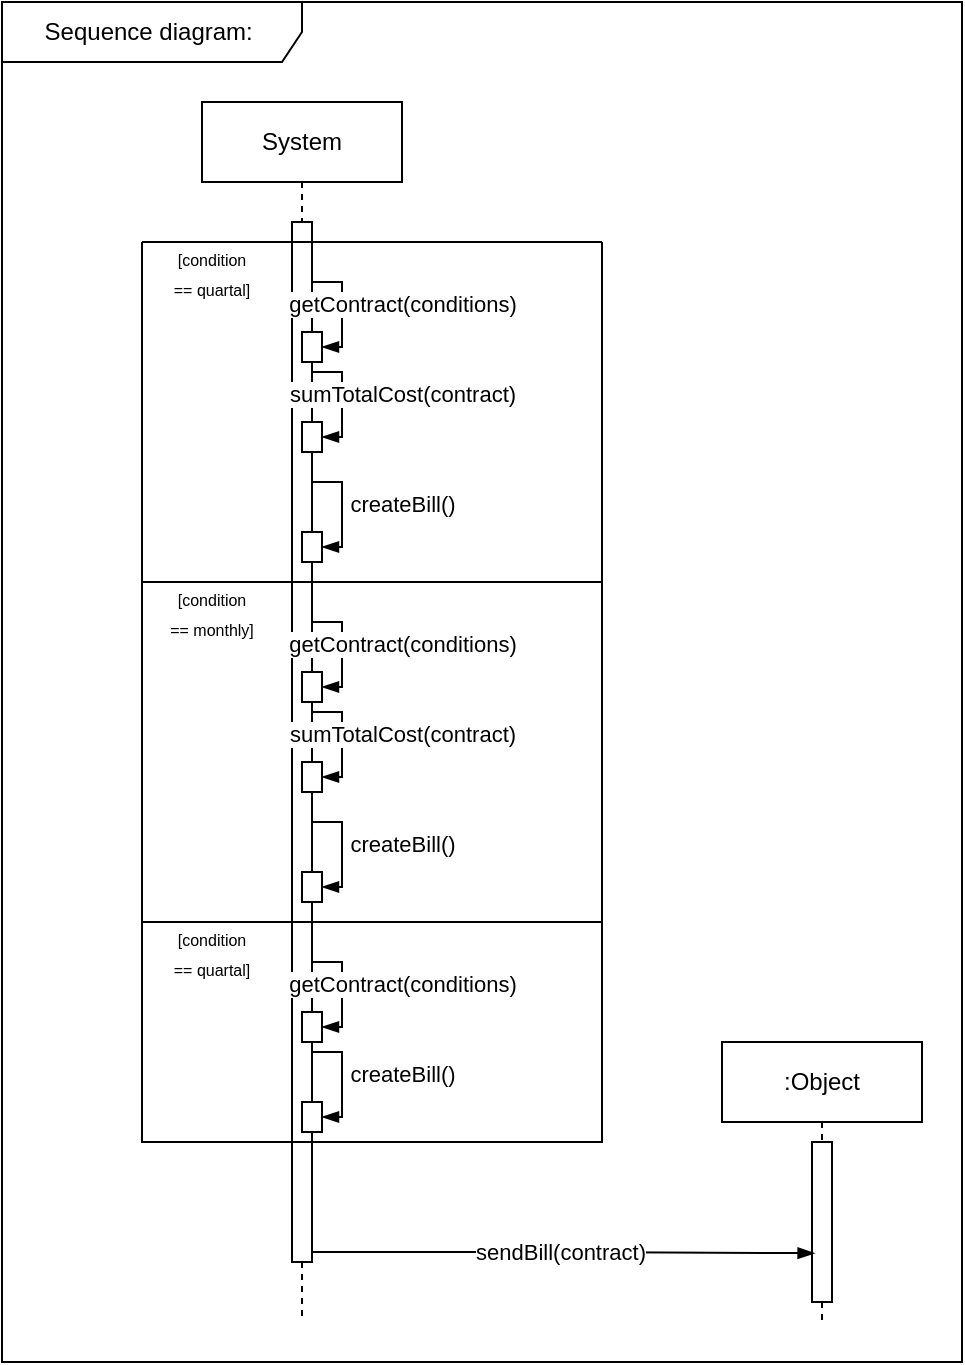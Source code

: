 <mxfile version="26.0.4">
  <diagram name="Seite-1" id="IvZ07Cls8janpTt7PAAK">
    <mxGraphModel dx="1728" dy="1012" grid="1" gridSize="10" guides="1" tooltips="1" connect="1" arrows="1" fold="1" page="1" pageScale="1" pageWidth="827" pageHeight="1169" math="0" shadow="0">
      <root>
        <mxCell id="0" />
        <mxCell id="1" parent="0" />
        <mxCell id="-5ne209eoDvIgAR0qHDM-1" value="System" style="shape=umlLifeline;perimeter=lifelinePerimeter;whiteSpace=wrap;html=1;container=1;dropTarget=0;collapsible=0;recursiveResize=0;outlineConnect=0;portConstraint=eastwest;newEdgeStyle={&quot;curved&quot;:0,&quot;rounded&quot;:0};" vertex="1" parent="1">
          <mxGeometry x="210" y="430" width="100" height="610" as="geometry" />
        </mxCell>
        <mxCell id="-5ne209eoDvIgAR0qHDM-2" value="Sequence diagram:&amp;nbsp;" style="shape=umlFrame;whiteSpace=wrap;html=1;pointerEvents=0;width=150;height=30;" vertex="1" parent="1">
          <mxGeometry x="110" y="380" width="480" height="680" as="geometry" />
        </mxCell>
        <mxCell id="-5ne209eoDvIgAR0qHDM-3" value="" style="html=1;points=[[0,0,0,0,5],[0,1,0,0,-5],[1,0,0,0,5],[1,1,0,0,-5]];perimeter=orthogonalPerimeter;outlineConnect=0;targetShapes=umlLifeline;portConstraint=eastwest;newEdgeStyle={&quot;curved&quot;:0,&quot;rounded&quot;:0};" vertex="1" parent="1">
          <mxGeometry x="255" y="490" width="10" height="520" as="geometry" />
        </mxCell>
        <mxCell id="-5ne209eoDvIgAR0qHDM-7" value="" style="swimlane;startSize=0;" vertex="1" parent="1">
          <mxGeometry x="180" y="500" width="230" height="170" as="geometry" />
        </mxCell>
        <mxCell id="-5ne209eoDvIgAR0qHDM-4" value="" style="html=1;points=[[0,0,0,0,5],[0,1,0,0,-5],[1,0,0,0,5],[1,1,0,0,-5]];perimeter=orthogonalPerimeter;outlineConnect=0;targetShapes=umlLifeline;portConstraint=eastwest;newEdgeStyle={&quot;curved&quot;:0,&quot;rounded&quot;:0};" vertex="1" parent="-5ne209eoDvIgAR0qHDM-7">
          <mxGeometry x="80" y="45" width="10" height="15" as="geometry" />
        </mxCell>
        <mxCell id="-5ne209eoDvIgAR0qHDM-5" value="" style="edgeStyle=elbowEdgeStyle;fontSize=12;html=1;endArrow=blockThin;endFill=1;rounded=0;exitX=1;exitY=0;exitDx=0;exitDy=5;exitPerimeter=0;" edge="1" parent="-5ne209eoDvIgAR0qHDM-7" target="-5ne209eoDvIgAR0qHDM-4">
          <mxGeometry width="160" relative="1" as="geometry">
            <mxPoint x="85" y="20" as="sourcePoint" />
            <mxPoint x="109.997" y="85" as="targetPoint" />
            <Array as="points">
              <mxPoint x="100" y="35" />
            </Array>
          </mxGeometry>
        </mxCell>
        <mxCell id="-5ne209eoDvIgAR0qHDM-9" value="getContract(conditions)" style="edgeLabel;html=1;align=center;verticalAlign=middle;resizable=0;points=[];" vertex="1" connectable="0" parent="-5ne209eoDvIgAR0qHDM-5">
          <mxGeometry x="-0.096" relative="1" as="geometry">
            <mxPoint x="30" as="offset" />
          </mxGeometry>
        </mxCell>
        <mxCell id="-5ne209eoDvIgAR0qHDM-10" value="" style="html=1;points=[[0,0,0,0,5],[0,1,0,0,-5],[1,0,0,0,5],[1,1,0,0,-5]];perimeter=orthogonalPerimeter;outlineConnect=0;targetShapes=umlLifeline;portConstraint=eastwest;newEdgeStyle={&quot;curved&quot;:0,&quot;rounded&quot;:0};" vertex="1" parent="-5ne209eoDvIgAR0qHDM-7">
          <mxGeometry x="80" y="90" width="10" height="15" as="geometry" />
        </mxCell>
        <mxCell id="-5ne209eoDvIgAR0qHDM-11" value="" style="edgeStyle=elbowEdgeStyle;fontSize=12;html=1;endArrow=blockThin;endFill=1;rounded=0;exitX=1;exitY=0;exitDx=0;exitDy=5;exitPerimeter=0;" edge="1" parent="-5ne209eoDvIgAR0qHDM-7" target="-5ne209eoDvIgAR0qHDM-10">
          <mxGeometry width="160" relative="1" as="geometry">
            <mxPoint x="85" y="65" as="sourcePoint" />
            <mxPoint x="109.997" y="130" as="targetPoint" />
            <Array as="points">
              <mxPoint x="100" y="80" />
            </Array>
          </mxGeometry>
        </mxCell>
        <mxCell id="-5ne209eoDvIgAR0qHDM-12" value="sumTotalCost(contract)" style="edgeLabel;html=1;align=center;verticalAlign=middle;resizable=0;points=[];" vertex="1" connectable="0" parent="-5ne209eoDvIgAR0qHDM-11">
          <mxGeometry x="-0.096" relative="1" as="geometry">
            <mxPoint x="30" as="offset" />
          </mxGeometry>
        </mxCell>
        <mxCell id="-5ne209eoDvIgAR0qHDM-13" value="" style="html=1;points=[[0,0,0,0,5],[0,1,0,0,-5],[1,0,0,0,5],[1,1,0,0,-5]];perimeter=orthogonalPerimeter;outlineConnect=0;targetShapes=umlLifeline;portConstraint=eastwest;newEdgeStyle={&quot;curved&quot;:0,&quot;rounded&quot;:0};" vertex="1" parent="-5ne209eoDvIgAR0qHDM-7">
          <mxGeometry x="80" y="145" width="10" height="15" as="geometry" />
        </mxCell>
        <mxCell id="-5ne209eoDvIgAR0qHDM-14" value="" style="edgeStyle=elbowEdgeStyle;fontSize=12;html=1;endArrow=blockThin;endFill=1;rounded=0;exitX=1;exitY=0;exitDx=0;exitDy=5;exitPerimeter=0;" edge="1" parent="-5ne209eoDvIgAR0qHDM-7" target="-5ne209eoDvIgAR0qHDM-13">
          <mxGeometry width="160" relative="1" as="geometry">
            <mxPoint x="85" y="120" as="sourcePoint" />
            <mxPoint x="109.997" y="185" as="targetPoint" />
            <Array as="points">
              <mxPoint x="100" y="135" />
            </Array>
          </mxGeometry>
        </mxCell>
        <mxCell id="-5ne209eoDvIgAR0qHDM-15" value="createBill()" style="edgeLabel;html=1;align=center;verticalAlign=middle;resizable=0;points=[];" vertex="1" connectable="0" parent="-5ne209eoDvIgAR0qHDM-14">
          <mxGeometry x="-0.096" relative="1" as="geometry">
            <mxPoint x="30" as="offset" />
          </mxGeometry>
        </mxCell>
        <mxCell id="-5ne209eoDvIgAR0qHDM-8" value="&lt;font style=&quot;font-size: 8px;&quot;&gt;[condition&lt;br&gt;== quartal]&lt;/font&gt;" style="text;html=1;align=center;verticalAlign=middle;whiteSpace=wrap;rounded=0;" vertex="1" parent="1">
          <mxGeometry x="170" y="500" width="90" height="30" as="geometry" />
        </mxCell>
        <mxCell id="-5ne209eoDvIgAR0qHDM-16" value="" style="swimlane;startSize=0;" vertex="1" parent="1">
          <mxGeometry x="180" y="670" width="230" height="170" as="geometry" />
        </mxCell>
        <mxCell id="-5ne209eoDvIgAR0qHDM-17" value="" style="html=1;points=[[0,0,0,0,5],[0,1,0,0,-5],[1,0,0,0,5],[1,1,0,0,-5]];perimeter=orthogonalPerimeter;outlineConnect=0;targetShapes=umlLifeline;portConstraint=eastwest;newEdgeStyle={&quot;curved&quot;:0,&quot;rounded&quot;:0};" vertex="1" parent="-5ne209eoDvIgAR0qHDM-16">
          <mxGeometry x="80" y="45" width="10" height="15" as="geometry" />
        </mxCell>
        <mxCell id="-5ne209eoDvIgAR0qHDM-18" value="" style="edgeStyle=elbowEdgeStyle;fontSize=12;html=1;endArrow=blockThin;endFill=1;rounded=0;exitX=1;exitY=0;exitDx=0;exitDy=5;exitPerimeter=0;" edge="1" parent="-5ne209eoDvIgAR0qHDM-16" target="-5ne209eoDvIgAR0qHDM-17">
          <mxGeometry width="160" relative="1" as="geometry">
            <mxPoint x="85" y="20" as="sourcePoint" />
            <mxPoint x="109.997" y="85" as="targetPoint" />
            <Array as="points">
              <mxPoint x="100" y="35" />
            </Array>
          </mxGeometry>
        </mxCell>
        <mxCell id="-5ne209eoDvIgAR0qHDM-19" value="getContract(conditions)" style="edgeLabel;html=1;align=center;verticalAlign=middle;resizable=0;points=[];" vertex="1" connectable="0" parent="-5ne209eoDvIgAR0qHDM-18">
          <mxGeometry x="-0.096" relative="1" as="geometry">
            <mxPoint x="30" as="offset" />
          </mxGeometry>
        </mxCell>
        <mxCell id="-5ne209eoDvIgAR0qHDM-20" value="" style="html=1;points=[[0,0,0,0,5],[0,1,0,0,-5],[1,0,0,0,5],[1,1,0,0,-5]];perimeter=orthogonalPerimeter;outlineConnect=0;targetShapes=umlLifeline;portConstraint=eastwest;newEdgeStyle={&quot;curved&quot;:0,&quot;rounded&quot;:0};" vertex="1" parent="-5ne209eoDvIgAR0qHDM-16">
          <mxGeometry x="80" y="90" width="10" height="15" as="geometry" />
        </mxCell>
        <mxCell id="-5ne209eoDvIgAR0qHDM-21" value="" style="edgeStyle=elbowEdgeStyle;fontSize=12;html=1;endArrow=blockThin;endFill=1;rounded=0;exitX=1;exitY=0;exitDx=0;exitDy=5;exitPerimeter=0;" edge="1" parent="-5ne209eoDvIgAR0qHDM-16" target="-5ne209eoDvIgAR0qHDM-20">
          <mxGeometry width="160" relative="1" as="geometry">
            <mxPoint x="85" y="65" as="sourcePoint" />
            <mxPoint x="109.997" y="130" as="targetPoint" />
            <Array as="points">
              <mxPoint x="100" y="80" />
            </Array>
          </mxGeometry>
        </mxCell>
        <mxCell id="-5ne209eoDvIgAR0qHDM-22" value="sumTotalCost(contract)" style="edgeLabel;html=1;align=center;verticalAlign=middle;resizable=0;points=[];" vertex="1" connectable="0" parent="-5ne209eoDvIgAR0qHDM-21">
          <mxGeometry x="-0.096" relative="1" as="geometry">
            <mxPoint x="30" as="offset" />
          </mxGeometry>
        </mxCell>
        <mxCell id="-5ne209eoDvIgAR0qHDM-23" value="" style="html=1;points=[[0,0,0,0,5],[0,1,0,0,-5],[1,0,0,0,5],[1,1,0,0,-5]];perimeter=orthogonalPerimeter;outlineConnect=0;targetShapes=umlLifeline;portConstraint=eastwest;newEdgeStyle={&quot;curved&quot;:0,&quot;rounded&quot;:0};" vertex="1" parent="-5ne209eoDvIgAR0qHDM-16">
          <mxGeometry x="80" y="145" width="10" height="15" as="geometry" />
        </mxCell>
        <mxCell id="-5ne209eoDvIgAR0qHDM-24" value="" style="edgeStyle=elbowEdgeStyle;fontSize=12;html=1;endArrow=blockThin;endFill=1;rounded=0;exitX=1;exitY=0;exitDx=0;exitDy=5;exitPerimeter=0;" edge="1" parent="-5ne209eoDvIgAR0qHDM-16" target="-5ne209eoDvIgAR0qHDM-23">
          <mxGeometry width="160" relative="1" as="geometry">
            <mxPoint x="85" y="120" as="sourcePoint" />
            <mxPoint x="109.997" y="185" as="targetPoint" />
            <Array as="points">
              <mxPoint x="100" y="135" />
            </Array>
          </mxGeometry>
        </mxCell>
        <mxCell id="-5ne209eoDvIgAR0qHDM-25" value="createBill()" style="edgeLabel;html=1;align=center;verticalAlign=middle;resizable=0;points=[];" vertex="1" connectable="0" parent="-5ne209eoDvIgAR0qHDM-24">
          <mxGeometry x="-0.096" relative="1" as="geometry">
            <mxPoint x="30" as="offset" />
          </mxGeometry>
        </mxCell>
        <mxCell id="-5ne209eoDvIgAR0qHDM-26" value="&lt;font style=&quot;font-size: 8px;&quot;&gt;[condition&lt;br&gt;== monthly]&lt;/font&gt;" style="text;html=1;align=center;verticalAlign=middle;whiteSpace=wrap;rounded=0;" vertex="1" parent="1">
          <mxGeometry x="170" y="670" width="90" height="30" as="geometry" />
        </mxCell>
        <mxCell id="-5ne209eoDvIgAR0qHDM-27" value="" style="swimlane;startSize=0;" vertex="1" parent="1">
          <mxGeometry x="180" y="840" width="230" height="110" as="geometry" />
        </mxCell>
        <mxCell id="-5ne209eoDvIgAR0qHDM-28" value="" style="html=1;points=[[0,0,0,0,5],[0,1,0,0,-5],[1,0,0,0,5],[1,1,0,0,-5]];perimeter=orthogonalPerimeter;outlineConnect=0;targetShapes=umlLifeline;portConstraint=eastwest;newEdgeStyle={&quot;curved&quot;:0,&quot;rounded&quot;:0};" vertex="1" parent="-5ne209eoDvIgAR0qHDM-27">
          <mxGeometry x="80" y="45" width="10" height="15" as="geometry" />
        </mxCell>
        <mxCell id="-5ne209eoDvIgAR0qHDM-29" value="" style="edgeStyle=elbowEdgeStyle;fontSize=12;html=1;endArrow=blockThin;endFill=1;rounded=0;exitX=1;exitY=0;exitDx=0;exitDy=5;exitPerimeter=0;" edge="1" parent="-5ne209eoDvIgAR0qHDM-27" target="-5ne209eoDvIgAR0qHDM-28">
          <mxGeometry width="160" relative="1" as="geometry">
            <mxPoint x="85" y="20" as="sourcePoint" />
            <mxPoint x="109.997" y="85" as="targetPoint" />
            <Array as="points">
              <mxPoint x="100" y="35" />
            </Array>
          </mxGeometry>
        </mxCell>
        <mxCell id="-5ne209eoDvIgAR0qHDM-30" value="getContract(conditions)" style="edgeLabel;html=1;align=center;verticalAlign=middle;resizable=0;points=[];" vertex="1" connectable="0" parent="-5ne209eoDvIgAR0qHDM-29">
          <mxGeometry x="-0.096" relative="1" as="geometry">
            <mxPoint x="30" as="offset" />
          </mxGeometry>
        </mxCell>
        <mxCell id="-5ne209eoDvIgAR0qHDM-34" value="" style="html=1;points=[[0,0,0,0,5],[0,1,0,0,-5],[1,0,0,0,5],[1,1,0,0,-5]];perimeter=orthogonalPerimeter;outlineConnect=0;targetShapes=umlLifeline;portConstraint=eastwest;newEdgeStyle={&quot;curved&quot;:0,&quot;rounded&quot;:0};" vertex="1" parent="-5ne209eoDvIgAR0qHDM-27">
          <mxGeometry x="80" y="90" width="10" height="15" as="geometry" />
        </mxCell>
        <mxCell id="-5ne209eoDvIgAR0qHDM-35" value="" style="edgeStyle=elbowEdgeStyle;fontSize=12;html=1;endArrow=blockThin;endFill=1;rounded=0;exitX=1;exitY=0;exitDx=0;exitDy=5;exitPerimeter=0;" edge="1" parent="-5ne209eoDvIgAR0qHDM-27" target="-5ne209eoDvIgAR0qHDM-34">
          <mxGeometry width="160" relative="1" as="geometry">
            <mxPoint x="85" y="65" as="sourcePoint" />
            <mxPoint x="109.997" y="130" as="targetPoint" />
            <Array as="points">
              <mxPoint x="100" y="80" />
            </Array>
          </mxGeometry>
        </mxCell>
        <mxCell id="-5ne209eoDvIgAR0qHDM-36" value="createBill()" style="edgeLabel;html=1;align=center;verticalAlign=middle;resizable=0;points=[];" vertex="1" connectable="0" parent="-5ne209eoDvIgAR0qHDM-35">
          <mxGeometry x="-0.096" relative="1" as="geometry">
            <mxPoint x="30" as="offset" />
          </mxGeometry>
        </mxCell>
        <mxCell id="-5ne209eoDvIgAR0qHDM-37" value="&lt;font style=&quot;font-size: 8px;&quot;&gt;[condition&lt;br&gt;== quartal]&lt;/font&gt;" style="text;html=1;align=center;verticalAlign=middle;whiteSpace=wrap;rounded=0;" vertex="1" parent="1">
          <mxGeometry x="170" y="840" width="90" height="30" as="geometry" />
        </mxCell>
        <mxCell id="-5ne209eoDvIgAR0qHDM-38" value=":Object" style="shape=umlLifeline;perimeter=lifelinePerimeter;whiteSpace=wrap;html=1;container=1;dropTarget=0;collapsible=0;recursiveResize=0;outlineConnect=0;portConstraint=eastwest;newEdgeStyle={&quot;curved&quot;:0,&quot;rounded&quot;:0};" vertex="1" parent="1">
          <mxGeometry x="470" y="900" width="100" height="140" as="geometry" />
        </mxCell>
        <mxCell id="-5ne209eoDvIgAR0qHDM-39" value="" style="html=1;points=[[0,0,0,0,5],[0,1,0,0,-5],[1,0,0,0,5],[1,1,0,0,-5]];perimeter=orthogonalPerimeter;outlineConnect=0;targetShapes=umlLifeline;portConstraint=eastwest;newEdgeStyle={&quot;curved&quot;:0,&quot;rounded&quot;:0};" vertex="1" parent="-5ne209eoDvIgAR0qHDM-38">
          <mxGeometry x="45" y="50" width="10" height="80" as="geometry" />
        </mxCell>
        <mxCell id="-5ne209eoDvIgAR0qHDM-40" value="" style="edgeStyle=elbowEdgeStyle;fontSize=12;html=1;endArrow=blockThin;endFill=1;rounded=0;exitX=1;exitY=1;exitDx=0;exitDy=-5;exitPerimeter=0;entryX=0.129;entryY=0.695;entryDx=0;entryDy=0;entryPerimeter=0;" edge="1" parent="1" source="-5ne209eoDvIgAR0qHDM-3" target="-5ne209eoDvIgAR0qHDM-39">
          <mxGeometry width="160" relative="1" as="geometry">
            <mxPoint x="270" y="1010" as="sourcePoint" />
            <mxPoint x="430" y="1010" as="targetPoint" />
          </mxGeometry>
        </mxCell>
        <mxCell id="-5ne209eoDvIgAR0qHDM-41" value="sendBill(contract)" style="edgeLabel;html=1;align=center;verticalAlign=middle;resizable=0;points=[];" vertex="1" connectable="0" parent="-5ne209eoDvIgAR0qHDM-40">
          <mxGeometry x="-0.018" relative="1" as="geometry">
            <mxPoint as="offset" />
          </mxGeometry>
        </mxCell>
      </root>
    </mxGraphModel>
  </diagram>
</mxfile>
